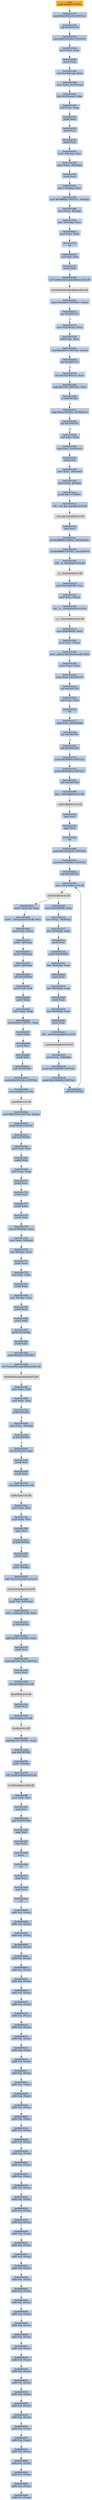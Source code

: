 digraph G {
node[shape=rectangle,style=filled,fillcolor=lightsteelblue,color=lightsteelblue]
bgcolor="transparent"
a0x01003139pushl_0x28UINT8[label="start\npushl $0x28<UINT8>",color="lightgrey",fillcolor="orange"];
a0x0100313bpushl_0x10012c8UINT32[label="0x0100313b\npushl $0x10012c8<UINT32>"];
a0x01003140call_0x01003338[label="0x01003140\ncall 0x01003338"];
a0x01003338pushl_0x100338aUINT32[label="0x01003338\npushl $0x100338a<UINT32>"];
a0x0100333dmovl_fs_0_eax[label="0x0100333d\nmovl %fs:0, %eax"];
a0x01003343pushl_eax[label="0x01003343\npushl %eax"];
a0x01003344movl_0x10esp__eax[label="0x01003344\nmovl 0x10(%esp), %eax"];
a0x01003348movl_ebp_0x10esp_[label="0x01003348\nmovl %ebp, 0x10(%esp)"];
a0x0100334cleal_0x10esp__ebp[label="0x0100334c\nleal 0x10(%esp), %ebp"];
a0x01003350subl_eax_esp[label="0x01003350\nsubl %eax, %esp"];
a0x01003352pushl_ebx[label="0x01003352\npushl %ebx"];
a0x01003353pushl_esi[label="0x01003353\npushl %esi"];
a0x01003354pushl_edi[label="0x01003354\npushl %edi"];
a0x01003355movl__8ebp__eax[label="0x01003355\nmovl -8(%ebp), %eax"];
a0x01003358movl_esp__24ebp_[label="0x01003358\nmovl %esp, -24(%ebp)"];
a0x0100335bpushl_eax[label="0x0100335b\npushl %eax"];
a0x0100335cmovl__4ebp__eax[label="0x0100335c\nmovl -4(%ebp), %eax"];
a0x0100335fmovl_0xffffffffUINT32__4ebp_[label="0x0100335f\nmovl $0xffffffff<UINT32>, -4(%ebp)"];
a0x01003366movl_eax__8ebp_[label="0x01003366\nmovl %eax, -8(%ebp)"];
a0x01003369leal__16ebp__eax[label="0x01003369\nleal -16(%ebp), %eax"];
a0x0100336cmovl_eax_fs_0[label="0x0100336c\nmovl %eax, %fs:0"];
a0x01003372ret[label="0x01003372\nret"];
a0x01003145xorl_edi_edi[label="0x01003145\nxorl %edi, %edi"];
a0x01003147pushl_edi[label="0x01003147\npushl %edi"];
a0x01003148call_GetModuleHandleA_kernel32_dll[label="0x01003148\ncall GetModuleHandleA@kernel32.dll"];
GetModuleHandleA_kernel32_dll[label="GetModuleHandleA@kernel32.dll",color="lightgrey",fillcolor="lightgrey"];
a0x0100314ecmpw_0x5a4dUINT16_eax_[label="0x0100314e\ncmpw $0x5a4d<UINT16>, (%eax)"];
a0x01003153jne_0x01003174[label="0x01003153\njne 0x01003174"];
a0x01003155movl_0x3ceax__ecx[label="0x01003155\nmovl 0x3c(%eax), %ecx"];
a0x01003158addl_eax_ecx[label="0x01003158\naddl %eax, %ecx"];
a0x0100315acmpl_0x4550UINT32_ecx_[label="0x0100315a\ncmpl $0x4550<UINT32>, (%ecx)"];
a0x01003160jne_0x01003174[label="0x01003160\njne 0x01003174"];
a0x01003162movzwl_0x18ecx__eax[label="0x01003162\nmovzwl 0x18(%ecx), %eax"];
a0x01003166cmpl_0x10bUINT32_eax[label="0x01003166\ncmpl $0x10b<UINT32>, %eax"];
a0x0100316bje_0x0100318c[label="0x0100316b\nje 0x0100318c"];
a0x0100318ccmpl_0xeUINT8_0x74ecx_[label="0x0100318c\ncmpl $0xe<UINT8>, 0x74(%ecx)"];
a0x01003190jbe_0x01003174[label="0x01003190\njbe 0x01003174"];
a0x01003192xorl_eax_eax[label="0x01003192\nxorl %eax, %eax"];
a0x01003194cmpl_edi_0xe8ecx_[label="0x01003194\ncmpl %edi, 0xe8(%ecx)"];
a0x0100319asetne_al[label="0x0100319a\nsetne %al"];
a0x0100319dmovl_eax__28ebp_[label="0x0100319d\nmovl %eax, -28(%ebp)"];
a0x010031a0movl_edi__4ebp_[label="0x010031a0\nmovl %edi, -4(%ebp)"];
a0x010031a3pushl_0x1UINT8[label="0x010031a3\npushl $0x1<UINT8>"];
a0x010031a5call___set_app_type_msvcrt_dll[label="0x010031a5\ncall __set_app_type@msvcrt.dll"];
a__set_app_type_msvcrt_dll[label="__set_app_type@msvcrt.dll",color="lightgrey",fillcolor="lightgrey"];
a0x010031abpopl_ecx[label="0x010031ab\npopl %ecx"];
a0x010031acorl_0xffffffffUINT8_0x0100416c[label="0x010031ac\norl $0xffffffff<UINT8>, 0x0100416c"];
a0x010031b3orl_0xffffffffUINT8_0x01004170[label="0x010031b3\norl $0xffffffff<UINT8>, 0x01004170"];
a0x010031bacall___p__fmode_msvcrt_dll[label="0x010031ba\ncall __p__fmode@msvcrt.dll"];
a__p__fmode_msvcrt_dll[label="__p__fmode@msvcrt.dll",color="lightgrey",fillcolor="lightgrey"];
a0x010031c0movl_0x01004100_ecx[label="0x010031c0\nmovl 0x01004100, %ecx"];
a0x010031c6movl_ecx_eax_[label="0x010031c6\nmovl %ecx, (%eax)"];
a0x010031c8call___p__commode_msvcrt_dll[label="0x010031c8\ncall __p__commode@msvcrt.dll"];
a__p__commode_msvcrt_dll[label="__p__commode@msvcrt.dll",color="lightgrey",fillcolor="lightgrey"];
a0x010031cemovl_0x010040fc_ecx[label="0x010031ce\nmovl 0x010040fc, %ecx"];
a0x010031d4movl_ecx_eax_[label="0x010031d4\nmovl %ecx, (%eax)"];
a0x010031d6movl__adjust_fdiv_msvcrt_dll_eax[label="0x010031d6\nmovl _adjust_fdiv@msvcrt.dll, %eax"];
a0x010031dbmovl_eax__eax[label="0x010031db\nmovl (%eax), %eax"];
a0x010031ddmovl_eax_0x01004174[label="0x010031dd\nmovl %eax, 0x01004174"];
a0x010031e2call_0x01003330[label="0x010031e2\ncall 0x01003330"];
a0x01003330xorl_eax_eax[label="0x01003330\nxorl %eax, %eax"];
a0x01003332ret[label="0x01003332\nret"];
a0x010031e7cmpl_edi_0x010040b0[label="0x010031e7\ncmpl %edi, 0x010040b0"];
a0x010031edjne_0x010031fb[label="0x010031ed\njne 0x010031fb"];
a0x010031fbcall_0x01003319[label="0x010031fb\ncall 0x01003319"];
a0x01003319pushl_0x30000UINT32[label="0x01003319\npushl $0x30000<UINT32>"];
a0x0100331epushl_0x10000UINT32[label="0x0100331e\npushl $0x10000<UINT32>"];
a0x01003323call_0x01003396[label="0x01003323\ncall 0x01003396"];
a0x01003396jmp__controlfp_msvcrt_dll[label="0x01003396\njmp _controlfp@msvcrt.dll"];
a_controlfp_msvcrt_dll[label="_controlfp@msvcrt.dll",color="lightgrey",fillcolor="lightgrey"];
a0x01003328popl_ecx[label="0x01003328\npopl %ecx"];
a0x01003329popl_ecx[label="0x01003329\npopl %ecx"];
a0x0100332aret[label="0x0100332a\nret"];
a0x01003200pushl_0x1004010UINT32[label="0x01003200\npushl $0x1004010<UINT32>"];
a0x01003205pushl_0x100400cUINT32[label="0x01003205\npushl $0x100400c<UINT32>"];
a0x0100320acall_0x0100330e[label="0x0100320a\ncall 0x0100330e"];
a0x0100330ejmp__initterm_msvcrt_dll[label="0x0100330e\njmp _initterm@msvcrt.dll"];
a_initterm_msvcrt_dll[label="_initterm@msvcrt.dll",color="lightgrey",fillcolor="lightgrey"];
a0x0100320fmovl_0x010040f8_eax[label="0x0100320f\nmovl 0x010040f8, %eax"];
a0x01003214movl_eax__36ebp_[label="0x01003214\nmovl %eax, -36(%ebp)"];
a0x01003217leal__36ebp__eax[label="0x01003217\nleal -36(%ebp), %eax"];
a0x0100321apushl_eax[label="0x0100321a\npushl %eax"];
a0x0100321bpushl_0x010040f4[label="0x0100321b\npushl 0x010040f4"];
a0x01003221leal__32ebp__eax[label="0x01003221\nleal -32(%ebp), %eax"];
a0x01003224pushl_eax[label="0x01003224\npushl %eax"];
a0x01003225leal__40ebp__eax[label="0x01003225\nleal -40(%ebp), %eax"];
a0x01003228pushl_eax[label="0x01003228\npushl %eax"];
a0x01003229leal__44ebp__eax[label="0x01003229\nleal -44(%ebp), %eax"];
a0x0100322cpushl_eax[label="0x0100322c\npushl %eax"];
a0x0100322dcall___getmainargs_msvcrt_dll[label="0x0100322d\ncall __getmainargs@msvcrt.dll"];
a__getmainargs_msvcrt_dll[label="__getmainargs@msvcrt.dll",color="lightgrey",fillcolor="lightgrey"];
a0x01003233movl_eax__52ebp_[label="0x01003233\nmovl %eax, -52(%ebp)"];
a0x01003236pushl_0x1004008UINT32[label="0x01003236\npushl $0x1004008<UINT32>"];
a0x0100323bpushl_0x1004000UINT32[label="0x0100323b\npushl $0x1004000<UINT32>"];
a0x01003240call_0x0100330e[label="0x01003240\ncall 0x0100330e"];
a0x01003245movl__32ebp__eax[label="0x01003245\nmovl -32(%ebp), %eax"];
a0x01003248movl___initenv_msvcrt_dll_ecx[label="0x01003248\nmovl __initenv@msvcrt.dll, %ecx"];
a0x0100324emovl_eax_ecx_[label="0x0100324e\nmovl %eax, (%ecx)"];
a0x01003250pushl__32ebp_[label="0x01003250\npushl -32(%ebp)"];
a0x01003253pushl__40ebp_[label="0x01003253\npushl -40(%ebp)"];
a0x01003256pushl__44ebp_[label="0x01003256\npushl -44(%ebp)"];
a0x01003259call_0x01002b5f[label="0x01003259\ncall 0x01002b5f"];
a0x01002b5fmovl_edi_edi[label="0x01002b5f\nmovl %edi, %edi"];
a0x01002b61pushl_ebp[label="0x01002b61\npushl %ebp"];
a0x01002b62movl_esp_ebp[label="0x01002b62\nmovl %esp, %ebp"];
a0x01002b64subl_0x50UINT8_esp[label="0x01002b64\nsubl $0x50<UINT8>, %esp"];
a0x01002b67pushl_ebx[label="0x01002b67\npushl %ebx"];
a0x01002b68pushl_esi[label="0x01002b68\npushl %esi"];
a0x01002b69pushl_edi[label="0x01002b69\npushl %edi"];
a0x01002b6acall_0x010019b3[label="0x01002b6a\ncall 0x010019b3"];
a0x010019b3pushl_0x100118cUINT32[label="0x010019b3\npushl $0x100118c<UINT32>"];
a0x010019b8call_printf_msvcrt_dll[label="0x010019b8\ncall printf@msvcrt.dll"];
printf_msvcrt_dll[label="printf@msvcrt.dll",color="lightgrey",fillcolor="lightgrey"];
a0x010019bemovl_0x2716UINT32_esp_[label="0x010019be\nmovl $0x2716<UINT32>, (%esp)"];
a0x010019c5pushl_0x0UINT8[label="0x010019c5\npushl $0x0<UINT8>"];
a0x010019c7call_0x0100156c[label="0x010019c7\ncall 0x0100156c"];
a0x0100156cmovl_edi_edi[label="0x0100156c\nmovl %edi, %edi"];
a0x0100156epushl_ebp[label="0x0100156e\npushl %ebp"];
a0x0100156fmovl_esp_ebp[label="0x0100156f\nmovl %esp, %ebp"];
a0x01001571pushl_ecx[label="0x01001571\npushl %ecx"];
a0x01001572pushl_ecx[label="0x01001572\npushl %ecx"];
a0x01001573pushl_ebx[label="0x01001573\npushl %ebx"];
a0x01001574pushl_edi[label="0x01001574\npushl %edi"];
a0x01001575leal_0x10ebp__eax[label="0x01001575\nleal 0x10(%ebp), %eax"];
a0x01001578movl_eax__8ebp_[label="0x01001578\nmovl %eax, -8(%ebp)"];
a0x0100157bleal__8ebp__eax[label="0x0100157b\nleal -8(%ebp), %eax"];
a0x0100157epushl_eax[label="0x0100157e\npushl %eax"];
a0x0100157fxorl_ebx_ebx[label="0x0100157f\nxorl %ebx, %ebx"];
a0x01001581pushl_ebx[label="0x01001581\npushl %ebx"];
a0x01001582leal__4ebp__eax[label="0x01001582\nleal -4(%ebp), %eax"];
a0x01001585pushl_eax[label="0x01001585\npushl %eax"];
a0x01001586pushl_ebx[label="0x01001586\npushl %ebx"];
a0x01001587pushl_0xcebp_[label="0x01001587\npushl 0xc(%ebp)"];
a0x0100158apushl_ebx[label="0x0100158a\npushl %ebx"];
a0x0100158bpushl_0x900UINT32[label="0x0100158b\npushl $0x900<UINT32>"];
a0x01001590call_FormatMessageA_kernel32_dll[label="0x01001590\ncall FormatMessageA@kernel32.dll"];
FormatMessageA_kernel32_dll[label="FormatMessageA@kernel32.dll",color="lightgrey",fillcolor="lightgrey"];
a0x01001596movl_eax_edi[label="0x01001596\nmovl %eax, %edi"];
a0x01001598cmpl_ebx_edi[label="0x01001598\ncmpl %ebx, %edi"];
a0x0100159aje_0x01001604[label="0x0100159a\nje 0x01001604"];
a0x0100159ccmpl_ebx__4ebp_[label="0x0100159c\ncmpl %ebx, -4(%ebp)"];
a0x0100159fje_0x01001604[label="0x0100159f\nje 0x01001604"];
a0x010015a1leal_0x1edi__eax[label="0x010015a1\nleal 0x1(%edi), %eax"];
a0x010015a4pushl_esi[label="0x010015a4\npushl %esi"];
a0x010015a5pushl_eax[label="0x010015a5\npushl %eax"];
a0x010015a6call_malloc_msvcrt_dll[label="0x010015a6\ncall malloc@msvcrt.dll"];
malloc_msvcrt_dll[label="malloc@msvcrt.dll",color="lightgrey",fillcolor="lightgrey"];
a0x010015acmovl_eax_esi[label="0x010015ac\nmovl %eax, %esi"];
a0x010015aecmpl_ebx_esi[label="0x010015ae\ncmpl %ebx, %esi"];
a0x010015b0popl_ecx[label="0x010015b0\npopl %ecx"];
a0x010015b1je_0x010015e8[label="0x010015b1\nje 0x010015e8"];
a0x010015b3pushl_esi[label="0x010015b3\npushl %esi"];
a0x010015b4pushl__4ebp_[label="0x010015b4\npushl -4(%ebp)"];
a0x010015b7call_CharToOemA_user32_dll[label="0x010015b7\ncall CharToOemA@user32.dll"];
CharToOemA_user32_dll[label="CharToOemA@user32.dll",color="lightgrey",fillcolor="lightgrey"];
a0x010015bdcmpb_bl_0x8ebp_[label="0x010015bd\ncmpb %bl, 0x8(%ebp)"];
a0x010015c0movl__iob_msvcrt_dll_eax[label="0x010015c0\nmovl _iob@msvcrt.dll, %eax"];
a0x010015c5je_0x010015cc[label="0x010015c5\nje 0x010015cc"];
a0x010015ccaddl_0x20UINT8_eax[label="0x010015cc\naddl $0x20<UINT8>, %eax"];
a0x010015cfpushl_esi[label="0x010015cf\npushl %esi"];
a0x010015d0pushl_0x1001164UINT32[label="0x010015d0\npushl $0x1001164<UINT32>"];
a0x010015d5pushl_eax[label="0x010015d5\npushl %eax"];
a0x010015d6call_fprintf_msvcrt_dll[label="0x010015d6\ncall fprintf@msvcrt.dll"];
fprintf_msvcrt_dll[label="fprintf@msvcrt.dll",color="lightgrey",fillcolor="lightgrey"];
a0x010015dcpushl_esi[label="0x010015dc\npushl %esi"];
a0x010015ddcall_free_msvcrt_dll[label="0x010015dd\ncall free@msvcrt.dll"];
free_msvcrt_dll[label="free@msvcrt.dll",color="lightgrey",fillcolor="lightgrey"];
a0x010015e3addl_0x10UINT8_esp[label="0x010015e3\naddl $0x10<UINT8>, %esp"];
a0x010015e6jmp_0x010015f6[label="0x010015e6\njmp 0x010015f6"];
a0x010015f6pushl__4ebp_[label="0x010015f6\npushl -4(%ebp)"];
a0x010015f9call_LocalFree_kernel32_dll[label="0x010015f9\ncall LocalFree@kernel32.dll"];
LocalFree_kernel32_dll[label="LocalFree@kernel32.dll",color="lightgrey",fillcolor="lightgrey"];
a0x010015ffmovl_edi_eax[label="0x010015ff\nmovl %edi, %eax"];
a0x01001601popl_esi[label="0x01001601\npopl %esi"];
a0x01001602jmp_0x01001606[label="0x01001602\njmp 0x01001606"];
a0x01001606popl_edi[label="0x01001606\npopl %edi"];
a0x01001607popl_ebx[label="0x01001607\npopl %ebx"];
a0x01001608leave_[label="0x01001608\nleave "];
a0x01001609ret[label="0x01001609\nret"];
a0x010019ccpopl_ecx[label="0x010019cc\npopl %ecx"];
a0x010019cdpopl_ecx[label="0x010019cd\npopl %ecx"];
a0x010019ceret[label="0x010019ce\nret"];
a0x00000000addb_al_eax_[label="0x00000000\naddb %al, (%eax)"];
a0x00000002addb_al_eax_[label="0x00000002\naddb %al, (%eax)"];
a0x00000004addb_al_eax_[label="0x00000004\naddb %al, (%eax)"];
a0x00000006addb_al_eax_[label="0x00000006\naddb %al, (%eax)"];
a0x00000008addb_al_eax_[label="0x00000008\naddb %al, (%eax)"];
a0x0000000aaddb_al_eax_[label="0x0000000a\naddb %al, (%eax)"];
a0x0000000caddb_al_eax_[label="0x0000000c\naddb %al, (%eax)"];
a0x0000000eaddb_al_eax_[label="0x0000000e\naddb %al, (%eax)"];
a0x00000010addb_al_eax_[label="0x00000010\naddb %al, (%eax)"];
a0x00000012addb_al_eax_[label="0x00000012\naddb %al, (%eax)"];
a0x00000014addb_al_eax_[label="0x00000014\naddb %al, (%eax)"];
a0x00000016addb_al_eax_[label="0x00000016\naddb %al, (%eax)"];
a0x00000018addb_al_eax_[label="0x00000018\naddb %al, (%eax)"];
a0x0000001aaddb_al_eax_[label="0x0000001a\naddb %al, (%eax)"];
a0x0000001caddb_al_eax_[label="0x0000001c\naddb %al, (%eax)"];
a0x0000001eaddb_al_eax_[label="0x0000001e\naddb %al, (%eax)"];
a0x00000020addb_al_eax_[label="0x00000020\naddb %al, (%eax)"];
a0x00000022addb_al_eax_[label="0x00000022\naddb %al, (%eax)"];
a0x00000024addb_al_eax_[label="0x00000024\naddb %al, (%eax)"];
a0x00000026addb_al_eax_[label="0x00000026\naddb %al, (%eax)"];
a0x00000028addb_al_eax_[label="0x00000028\naddb %al, (%eax)"];
a0x0000002aaddb_al_eax_[label="0x0000002a\naddb %al, (%eax)"];
a0x0000002caddb_al_eax_[label="0x0000002c\naddb %al, (%eax)"];
a0x0000002eaddb_al_eax_[label="0x0000002e\naddb %al, (%eax)"];
a0x00000030addb_al_eax_[label="0x00000030\naddb %al, (%eax)"];
a0x00000032addb_al_eax_[label="0x00000032\naddb %al, (%eax)"];
a0x00000034addb_al_eax_[label="0x00000034\naddb %al, (%eax)"];
a0x00000036addb_al_eax_[label="0x00000036\naddb %al, (%eax)"];
a0x00000038addb_al_eax_[label="0x00000038\naddb %al, (%eax)"];
a0x0000003aaddb_al_eax_[label="0x0000003a\naddb %al, (%eax)"];
a0x0000003caddb_al_eax_[label="0x0000003c\naddb %al, (%eax)"];
a0x0000003eaddb_al_eax_[label="0x0000003e\naddb %al, (%eax)"];
a0x00000040addb_al_eax_[label="0x00000040\naddb %al, (%eax)"];
a0x00000042addb_al_eax_[label="0x00000042\naddb %al, (%eax)"];
a0x00000044addb_al_eax_[label="0x00000044\naddb %al, (%eax)"];
a0x00000046addb_al_eax_[label="0x00000046\naddb %al, (%eax)"];
a0x00000048addb_al_eax_[label="0x00000048\naddb %al, (%eax)"];
a0x0000004aaddb_al_eax_[label="0x0000004a\naddb %al, (%eax)"];
a0x0000004caddb_al_eax_[label="0x0000004c\naddb %al, (%eax)"];
a0x0000004eaddb_al_eax_[label="0x0000004e\naddb %al, (%eax)"];
a0x00000050addb_al_eax_[label="0x00000050\naddb %al, (%eax)"];
a0x00000052addb_al_eax_[label="0x00000052\naddb %al, (%eax)"];
a0x00000054addb_al_eax_[label="0x00000054\naddb %al, (%eax)"];
a0x00000056addb_al_eax_[label="0x00000056\naddb %al, (%eax)"];
a0x00000058addb_al_eax_[label="0x00000058\naddb %al, (%eax)"];
a0x0000005aaddb_al_eax_[label="0x0000005a\naddb %al, (%eax)"];
a0x0000005caddb_al_eax_[label="0x0000005c\naddb %al, (%eax)"];
a0x0000005eaddb_al_eax_[label="0x0000005e\naddb %al, (%eax)"];
a0x00000060addb_al_eax_[label="0x00000060\naddb %al, (%eax)"];
a0x00000062addb_al_eax_[label="0x00000062\naddb %al, (%eax)"];
a0x00000064addb_al_eax_[label="0x00000064\naddb %al, (%eax)"];
a0x00000066addb_al_eax_[label="0x00000066\naddb %al, (%eax)"];
a0x01003139pushl_0x28UINT8 -> a0x0100313bpushl_0x10012c8UINT32 [color="#000000"];
a0x0100313bpushl_0x10012c8UINT32 -> a0x01003140call_0x01003338 [color="#000000"];
a0x01003140call_0x01003338 -> a0x01003338pushl_0x100338aUINT32 [color="#000000"];
a0x01003338pushl_0x100338aUINT32 -> a0x0100333dmovl_fs_0_eax [color="#000000"];
a0x0100333dmovl_fs_0_eax -> a0x01003343pushl_eax [color="#000000"];
a0x01003343pushl_eax -> a0x01003344movl_0x10esp__eax [color="#000000"];
a0x01003344movl_0x10esp__eax -> a0x01003348movl_ebp_0x10esp_ [color="#000000"];
a0x01003348movl_ebp_0x10esp_ -> a0x0100334cleal_0x10esp__ebp [color="#000000"];
a0x0100334cleal_0x10esp__ebp -> a0x01003350subl_eax_esp [color="#000000"];
a0x01003350subl_eax_esp -> a0x01003352pushl_ebx [color="#000000"];
a0x01003352pushl_ebx -> a0x01003353pushl_esi [color="#000000"];
a0x01003353pushl_esi -> a0x01003354pushl_edi [color="#000000"];
a0x01003354pushl_edi -> a0x01003355movl__8ebp__eax [color="#000000"];
a0x01003355movl__8ebp__eax -> a0x01003358movl_esp__24ebp_ [color="#000000"];
a0x01003358movl_esp__24ebp_ -> a0x0100335bpushl_eax [color="#000000"];
a0x0100335bpushl_eax -> a0x0100335cmovl__4ebp__eax [color="#000000"];
a0x0100335cmovl__4ebp__eax -> a0x0100335fmovl_0xffffffffUINT32__4ebp_ [color="#000000"];
a0x0100335fmovl_0xffffffffUINT32__4ebp_ -> a0x01003366movl_eax__8ebp_ [color="#000000"];
a0x01003366movl_eax__8ebp_ -> a0x01003369leal__16ebp__eax [color="#000000"];
a0x01003369leal__16ebp__eax -> a0x0100336cmovl_eax_fs_0 [color="#000000"];
a0x0100336cmovl_eax_fs_0 -> a0x01003372ret [color="#000000"];
a0x01003372ret -> a0x01003145xorl_edi_edi [color="#000000"];
a0x01003145xorl_edi_edi -> a0x01003147pushl_edi [color="#000000"];
a0x01003147pushl_edi -> a0x01003148call_GetModuleHandleA_kernel32_dll [color="#000000"];
a0x01003148call_GetModuleHandleA_kernel32_dll -> GetModuleHandleA_kernel32_dll [color="#000000"];
GetModuleHandleA_kernel32_dll -> a0x0100314ecmpw_0x5a4dUINT16_eax_ [color="#000000"];
a0x0100314ecmpw_0x5a4dUINT16_eax_ -> a0x01003153jne_0x01003174 [color="#000000"];
a0x01003153jne_0x01003174 -> a0x01003155movl_0x3ceax__ecx [color="#000000",label="F"];
a0x01003155movl_0x3ceax__ecx -> a0x01003158addl_eax_ecx [color="#000000"];
a0x01003158addl_eax_ecx -> a0x0100315acmpl_0x4550UINT32_ecx_ [color="#000000"];
a0x0100315acmpl_0x4550UINT32_ecx_ -> a0x01003160jne_0x01003174 [color="#000000"];
a0x01003160jne_0x01003174 -> a0x01003162movzwl_0x18ecx__eax [color="#000000",label="F"];
a0x01003162movzwl_0x18ecx__eax -> a0x01003166cmpl_0x10bUINT32_eax [color="#000000"];
a0x01003166cmpl_0x10bUINT32_eax -> a0x0100316bje_0x0100318c [color="#000000"];
a0x0100316bje_0x0100318c -> a0x0100318ccmpl_0xeUINT8_0x74ecx_ [color="#000000",label="T"];
a0x0100318ccmpl_0xeUINT8_0x74ecx_ -> a0x01003190jbe_0x01003174 [color="#000000"];
a0x01003190jbe_0x01003174 -> a0x01003192xorl_eax_eax [color="#000000",label="F"];
a0x01003192xorl_eax_eax -> a0x01003194cmpl_edi_0xe8ecx_ [color="#000000"];
a0x01003194cmpl_edi_0xe8ecx_ -> a0x0100319asetne_al [color="#000000"];
a0x0100319asetne_al -> a0x0100319dmovl_eax__28ebp_ [color="#000000"];
a0x0100319dmovl_eax__28ebp_ -> a0x010031a0movl_edi__4ebp_ [color="#000000"];
a0x010031a0movl_edi__4ebp_ -> a0x010031a3pushl_0x1UINT8 [color="#000000"];
a0x010031a3pushl_0x1UINT8 -> a0x010031a5call___set_app_type_msvcrt_dll [color="#000000"];
a0x010031a5call___set_app_type_msvcrt_dll -> a__set_app_type_msvcrt_dll [color="#000000"];
a__set_app_type_msvcrt_dll -> a0x010031abpopl_ecx [color="#000000"];
a0x010031abpopl_ecx -> a0x010031acorl_0xffffffffUINT8_0x0100416c [color="#000000"];
a0x010031acorl_0xffffffffUINT8_0x0100416c -> a0x010031b3orl_0xffffffffUINT8_0x01004170 [color="#000000"];
a0x010031b3orl_0xffffffffUINT8_0x01004170 -> a0x010031bacall___p__fmode_msvcrt_dll [color="#000000"];
a0x010031bacall___p__fmode_msvcrt_dll -> a__p__fmode_msvcrt_dll [color="#000000"];
a__p__fmode_msvcrt_dll -> a0x010031c0movl_0x01004100_ecx [color="#000000"];
a0x010031c0movl_0x01004100_ecx -> a0x010031c6movl_ecx_eax_ [color="#000000"];
a0x010031c6movl_ecx_eax_ -> a0x010031c8call___p__commode_msvcrt_dll [color="#000000"];
a0x010031c8call___p__commode_msvcrt_dll -> a__p__commode_msvcrt_dll [color="#000000"];
a__p__commode_msvcrt_dll -> a0x010031cemovl_0x010040fc_ecx [color="#000000"];
a0x010031cemovl_0x010040fc_ecx -> a0x010031d4movl_ecx_eax_ [color="#000000"];
a0x010031d4movl_ecx_eax_ -> a0x010031d6movl__adjust_fdiv_msvcrt_dll_eax [color="#000000"];
a0x010031d6movl__adjust_fdiv_msvcrt_dll_eax -> a0x010031dbmovl_eax__eax [color="#000000"];
a0x010031dbmovl_eax__eax -> a0x010031ddmovl_eax_0x01004174 [color="#000000"];
a0x010031ddmovl_eax_0x01004174 -> a0x010031e2call_0x01003330 [color="#000000"];
a0x010031e2call_0x01003330 -> a0x01003330xorl_eax_eax [color="#000000"];
a0x01003330xorl_eax_eax -> a0x01003332ret [color="#000000"];
a0x01003332ret -> a0x010031e7cmpl_edi_0x010040b0 [color="#000000"];
a0x010031e7cmpl_edi_0x010040b0 -> a0x010031edjne_0x010031fb [color="#000000"];
a0x010031edjne_0x010031fb -> a0x010031fbcall_0x01003319 [color="#000000",label="T"];
a0x010031fbcall_0x01003319 -> a0x01003319pushl_0x30000UINT32 [color="#000000"];
a0x01003319pushl_0x30000UINT32 -> a0x0100331epushl_0x10000UINT32 [color="#000000"];
a0x0100331epushl_0x10000UINT32 -> a0x01003323call_0x01003396 [color="#000000"];
a0x01003323call_0x01003396 -> a0x01003396jmp__controlfp_msvcrt_dll [color="#000000"];
a0x01003396jmp__controlfp_msvcrt_dll -> a_controlfp_msvcrt_dll [color="#000000"];
a_controlfp_msvcrt_dll -> a0x01003328popl_ecx [color="#000000"];
a0x01003328popl_ecx -> a0x01003329popl_ecx [color="#000000"];
a0x01003329popl_ecx -> a0x0100332aret [color="#000000"];
a0x0100332aret -> a0x01003200pushl_0x1004010UINT32 [color="#000000"];
a0x01003200pushl_0x1004010UINT32 -> a0x01003205pushl_0x100400cUINT32 [color="#000000"];
a0x01003205pushl_0x100400cUINT32 -> a0x0100320acall_0x0100330e [color="#000000"];
a0x0100320acall_0x0100330e -> a0x0100330ejmp__initterm_msvcrt_dll [color="#000000"];
a0x0100330ejmp__initterm_msvcrt_dll -> a_initterm_msvcrt_dll [color="#000000"];
a_initterm_msvcrt_dll -> a0x0100320fmovl_0x010040f8_eax [color="#000000"];
a0x0100320fmovl_0x010040f8_eax -> a0x01003214movl_eax__36ebp_ [color="#000000"];
a0x01003214movl_eax__36ebp_ -> a0x01003217leal__36ebp__eax [color="#000000"];
a0x01003217leal__36ebp__eax -> a0x0100321apushl_eax [color="#000000"];
a0x0100321apushl_eax -> a0x0100321bpushl_0x010040f4 [color="#000000"];
a0x0100321bpushl_0x010040f4 -> a0x01003221leal__32ebp__eax [color="#000000"];
a0x01003221leal__32ebp__eax -> a0x01003224pushl_eax [color="#000000"];
a0x01003224pushl_eax -> a0x01003225leal__40ebp__eax [color="#000000"];
a0x01003225leal__40ebp__eax -> a0x01003228pushl_eax [color="#000000"];
a0x01003228pushl_eax -> a0x01003229leal__44ebp__eax [color="#000000"];
a0x01003229leal__44ebp__eax -> a0x0100322cpushl_eax [color="#000000"];
a0x0100322cpushl_eax -> a0x0100322dcall___getmainargs_msvcrt_dll [color="#000000"];
a0x0100322dcall___getmainargs_msvcrt_dll -> a__getmainargs_msvcrt_dll [color="#000000"];
a__getmainargs_msvcrt_dll -> a0x01003233movl_eax__52ebp_ [color="#000000"];
a0x01003233movl_eax__52ebp_ -> a0x01003236pushl_0x1004008UINT32 [color="#000000"];
a0x01003236pushl_0x1004008UINT32 -> a0x0100323bpushl_0x1004000UINT32 [color="#000000"];
a0x0100323bpushl_0x1004000UINT32 -> a0x01003240call_0x0100330e [color="#000000"];
a0x01003240call_0x0100330e -> a0x0100330ejmp__initterm_msvcrt_dll [color="#000000"];
a_initterm_msvcrt_dll -> a0x01003245movl__32ebp__eax [color="#000000"];
a0x01003245movl__32ebp__eax -> a0x01003248movl___initenv_msvcrt_dll_ecx [color="#000000"];
a0x01003248movl___initenv_msvcrt_dll_ecx -> a0x0100324emovl_eax_ecx_ [color="#000000"];
a0x0100324emovl_eax_ecx_ -> a0x01003250pushl__32ebp_ [color="#000000"];
a0x01003250pushl__32ebp_ -> a0x01003253pushl__40ebp_ [color="#000000"];
a0x01003253pushl__40ebp_ -> a0x01003256pushl__44ebp_ [color="#000000"];
a0x01003256pushl__44ebp_ -> a0x01003259call_0x01002b5f [color="#000000"];
a0x01003259call_0x01002b5f -> a0x01002b5fmovl_edi_edi [color="#000000"];
a0x01002b5fmovl_edi_edi -> a0x01002b61pushl_ebp [color="#000000"];
a0x01002b61pushl_ebp -> a0x01002b62movl_esp_ebp [color="#000000"];
a0x01002b62movl_esp_ebp -> a0x01002b64subl_0x50UINT8_esp [color="#000000"];
a0x01002b64subl_0x50UINT8_esp -> a0x01002b67pushl_ebx [color="#000000"];
a0x01002b67pushl_ebx -> a0x01002b68pushl_esi [color="#000000"];
a0x01002b68pushl_esi -> a0x01002b69pushl_edi [color="#000000"];
a0x01002b69pushl_edi -> a0x01002b6acall_0x010019b3 [color="#000000"];
a0x01002b6acall_0x010019b3 -> a0x010019b3pushl_0x100118cUINT32 [color="#000000"];
a0x010019b3pushl_0x100118cUINT32 -> a0x010019b8call_printf_msvcrt_dll [color="#000000"];
a0x010019b8call_printf_msvcrt_dll -> printf_msvcrt_dll [color="#000000"];
printf_msvcrt_dll -> a0x010019bemovl_0x2716UINT32_esp_ [color="#000000"];
a0x010019bemovl_0x2716UINT32_esp_ -> a0x010019c5pushl_0x0UINT8 [color="#000000"];
a0x010019c5pushl_0x0UINT8 -> a0x010019c7call_0x0100156c [color="#000000"];
a0x010019c7call_0x0100156c -> a0x0100156cmovl_edi_edi [color="#000000"];
a0x0100156cmovl_edi_edi -> a0x0100156epushl_ebp [color="#000000"];
a0x0100156epushl_ebp -> a0x0100156fmovl_esp_ebp [color="#000000"];
a0x0100156fmovl_esp_ebp -> a0x01001571pushl_ecx [color="#000000"];
a0x01001571pushl_ecx -> a0x01001572pushl_ecx [color="#000000"];
a0x01001572pushl_ecx -> a0x01001573pushl_ebx [color="#000000"];
a0x01001573pushl_ebx -> a0x01001574pushl_edi [color="#000000"];
a0x01001574pushl_edi -> a0x01001575leal_0x10ebp__eax [color="#000000"];
a0x01001575leal_0x10ebp__eax -> a0x01001578movl_eax__8ebp_ [color="#000000"];
a0x01001578movl_eax__8ebp_ -> a0x0100157bleal__8ebp__eax [color="#000000"];
a0x0100157bleal__8ebp__eax -> a0x0100157epushl_eax [color="#000000"];
a0x0100157epushl_eax -> a0x0100157fxorl_ebx_ebx [color="#000000"];
a0x0100157fxorl_ebx_ebx -> a0x01001581pushl_ebx [color="#000000"];
a0x01001581pushl_ebx -> a0x01001582leal__4ebp__eax [color="#000000"];
a0x01001582leal__4ebp__eax -> a0x01001585pushl_eax [color="#000000"];
a0x01001585pushl_eax -> a0x01001586pushl_ebx [color="#000000"];
a0x01001586pushl_ebx -> a0x01001587pushl_0xcebp_ [color="#000000"];
a0x01001587pushl_0xcebp_ -> a0x0100158apushl_ebx [color="#000000"];
a0x0100158apushl_ebx -> a0x0100158bpushl_0x900UINT32 [color="#000000"];
a0x0100158bpushl_0x900UINT32 -> a0x01001590call_FormatMessageA_kernel32_dll [color="#000000"];
a0x01001590call_FormatMessageA_kernel32_dll -> FormatMessageA_kernel32_dll [color="#000000"];
FormatMessageA_kernel32_dll -> a0x01001596movl_eax_edi [color="#000000"];
a0x01001596movl_eax_edi -> a0x01001598cmpl_ebx_edi [color="#000000"];
a0x01001598cmpl_ebx_edi -> a0x0100159aje_0x01001604 [color="#000000"];
a0x0100159aje_0x01001604 -> a0x0100159ccmpl_ebx__4ebp_ [color="#000000",label="F"];
a0x0100159ccmpl_ebx__4ebp_ -> a0x0100159fje_0x01001604 [color="#000000"];
a0x0100159fje_0x01001604 -> a0x010015a1leal_0x1edi__eax [color="#000000",label="F"];
a0x010015a1leal_0x1edi__eax -> a0x010015a4pushl_esi [color="#000000"];
a0x010015a4pushl_esi -> a0x010015a5pushl_eax [color="#000000"];
a0x010015a5pushl_eax -> a0x010015a6call_malloc_msvcrt_dll [color="#000000"];
a0x010015a6call_malloc_msvcrt_dll -> malloc_msvcrt_dll [color="#000000"];
malloc_msvcrt_dll -> a0x010015acmovl_eax_esi [color="#000000"];
a0x010015acmovl_eax_esi -> a0x010015aecmpl_ebx_esi [color="#000000"];
a0x010015aecmpl_ebx_esi -> a0x010015b0popl_ecx [color="#000000"];
a0x010015b0popl_ecx -> a0x010015b1je_0x010015e8 [color="#000000"];
a0x010015b1je_0x010015e8 -> a0x010015b3pushl_esi [color="#000000",label="F"];
a0x010015b3pushl_esi -> a0x010015b4pushl__4ebp_ [color="#000000"];
a0x010015b4pushl__4ebp_ -> a0x010015b7call_CharToOemA_user32_dll [color="#000000"];
a0x010015b7call_CharToOemA_user32_dll -> CharToOemA_user32_dll [color="#000000"];
CharToOemA_user32_dll -> a0x010015bdcmpb_bl_0x8ebp_ [color="#000000"];
a0x010015bdcmpb_bl_0x8ebp_ -> a0x010015c0movl__iob_msvcrt_dll_eax [color="#000000"];
a0x010015c0movl__iob_msvcrt_dll_eax -> a0x010015c5je_0x010015cc [color="#000000"];
a0x010015c5je_0x010015cc -> a0x010015ccaddl_0x20UINT8_eax [color="#000000",label="T"];
a0x010015ccaddl_0x20UINT8_eax -> a0x010015cfpushl_esi [color="#000000"];
a0x010015cfpushl_esi -> a0x010015d0pushl_0x1001164UINT32 [color="#000000"];
a0x010015d0pushl_0x1001164UINT32 -> a0x010015d5pushl_eax [color="#000000"];
a0x010015d5pushl_eax -> a0x010015d6call_fprintf_msvcrt_dll [color="#000000"];
a0x010015d6call_fprintf_msvcrt_dll -> fprintf_msvcrt_dll [color="#000000"];
fprintf_msvcrt_dll -> a0x010015dcpushl_esi [color="#000000"];
a0x010015dcpushl_esi -> a0x010015ddcall_free_msvcrt_dll [color="#000000"];
a0x010015ddcall_free_msvcrt_dll -> free_msvcrt_dll [color="#000000"];
free_msvcrt_dll -> a0x010015e3addl_0x10UINT8_esp [color="#000000"];
a0x010015e3addl_0x10UINT8_esp -> a0x010015e6jmp_0x010015f6 [color="#000000"];
a0x010015e6jmp_0x010015f6 -> a0x010015f6pushl__4ebp_ [color="#000000"];
a0x010015f6pushl__4ebp_ -> a0x010015f9call_LocalFree_kernel32_dll [color="#000000"];
a0x010015f9call_LocalFree_kernel32_dll -> LocalFree_kernel32_dll [color="#000000"];
LocalFree_kernel32_dll -> a0x010015ffmovl_edi_eax [color="#000000"];
a0x010015ffmovl_edi_eax -> a0x01001601popl_esi [color="#000000"];
a0x01001601popl_esi -> a0x01001602jmp_0x01001606 [color="#000000"];
a0x01001602jmp_0x01001606 -> a0x01001606popl_edi [color="#000000"];
a0x01001606popl_edi -> a0x01001607popl_ebx [color="#000000"];
a0x01001607popl_ebx -> a0x01001608leave_ [color="#000000"];
a0x01001608leave_ -> a0x01001609ret [color="#000000"];
a0x01001609ret -> a0x010019ccpopl_ecx [color="#000000"];
a0x010019ccpopl_ecx -> a0x010019cdpopl_ecx [color="#000000"];
a0x010019cdpopl_ecx -> a0x010019ceret [color="#000000"];
a0x010019ceret -> a0x00000000addb_al_eax_ [color="#000000"];
a0x00000000addb_al_eax_ -> a0x00000002addb_al_eax_ [color="#000000"];
a0x00000002addb_al_eax_ -> a0x00000004addb_al_eax_ [color="#000000"];
a0x00000004addb_al_eax_ -> a0x00000006addb_al_eax_ [color="#000000"];
a0x00000006addb_al_eax_ -> a0x00000008addb_al_eax_ [color="#000000"];
a0x00000008addb_al_eax_ -> a0x0000000aaddb_al_eax_ [color="#000000"];
a0x0000000aaddb_al_eax_ -> a0x0000000caddb_al_eax_ [color="#000000"];
a0x0000000caddb_al_eax_ -> a0x0000000eaddb_al_eax_ [color="#000000"];
a0x0000000eaddb_al_eax_ -> a0x00000010addb_al_eax_ [color="#000000"];
a0x00000010addb_al_eax_ -> a0x00000012addb_al_eax_ [color="#000000"];
a0x00000012addb_al_eax_ -> a0x00000014addb_al_eax_ [color="#000000"];
a0x00000014addb_al_eax_ -> a0x00000016addb_al_eax_ [color="#000000"];
a0x00000016addb_al_eax_ -> a0x00000018addb_al_eax_ [color="#000000"];
a0x00000018addb_al_eax_ -> a0x0000001aaddb_al_eax_ [color="#000000"];
a0x0000001aaddb_al_eax_ -> a0x0000001caddb_al_eax_ [color="#000000"];
a0x0000001caddb_al_eax_ -> a0x0000001eaddb_al_eax_ [color="#000000"];
a0x0000001eaddb_al_eax_ -> a0x00000020addb_al_eax_ [color="#000000"];
a0x00000020addb_al_eax_ -> a0x00000022addb_al_eax_ [color="#000000"];
a0x00000022addb_al_eax_ -> a0x00000024addb_al_eax_ [color="#000000"];
a0x00000024addb_al_eax_ -> a0x00000026addb_al_eax_ [color="#000000"];
a0x00000026addb_al_eax_ -> a0x00000028addb_al_eax_ [color="#000000"];
a0x00000028addb_al_eax_ -> a0x0000002aaddb_al_eax_ [color="#000000"];
a0x0000002aaddb_al_eax_ -> a0x0000002caddb_al_eax_ [color="#000000"];
a0x0000002caddb_al_eax_ -> a0x0000002eaddb_al_eax_ [color="#000000"];
a0x0000002eaddb_al_eax_ -> a0x00000030addb_al_eax_ [color="#000000"];
a0x00000030addb_al_eax_ -> a0x00000032addb_al_eax_ [color="#000000"];
a0x00000032addb_al_eax_ -> a0x00000034addb_al_eax_ [color="#000000"];
a0x00000034addb_al_eax_ -> a0x00000036addb_al_eax_ [color="#000000"];
a0x00000036addb_al_eax_ -> a0x00000038addb_al_eax_ [color="#000000"];
a0x00000038addb_al_eax_ -> a0x0000003aaddb_al_eax_ [color="#000000"];
a0x0000003aaddb_al_eax_ -> a0x0000003caddb_al_eax_ [color="#000000"];
a0x0000003caddb_al_eax_ -> a0x0000003eaddb_al_eax_ [color="#000000"];
a0x0000003eaddb_al_eax_ -> a0x00000040addb_al_eax_ [color="#000000"];
a0x00000040addb_al_eax_ -> a0x00000042addb_al_eax_ [color="#000000"];
a0x00000042addb_al_eax_ -> a0x00000044addb_al_eax_ [color="#000000"];
a0x00000044addb_al_eax_ -> a0x00000046addb_al_eax_ [color="#000000"];
a0x00000046addb_al_eax_ -> a0x00000048addb_al_eax_ [color="#000000"];
a0x00000048addb_al_eax_ -> a0x0000004aaddb_al_eax_ [color="#000000"];
a0x0000004aaddb_al_eax_ -> a0x0000004caddb_al_eax_ [color="#000000"];
a0x0000004caddb_al_eax_ -> a0x0000004eaddb_al_eax_ [color="#000000"];
a0x0000004eaddb_al_eax_ -> a0x00000050addb_al_eax_ [color="#000000"];
a0x00000050addb_al_eax_ -> a0x00000052addb_al_eax_ [color="#000000"];
a0x00000052addb_al_eax_ -> a0x00000054addb_al_eax_ [color="#000000"];
a0x00000054addb_al_eax_ -> a0x00000056addb_al_eax_ [color="#000000"];
a0x00000056addb_al_eax_ -> a0x00000058addb_al_eax_ [color="#000000"];
a0x00000058addb_al_eax_ -> a0x0000005aaddb_al_eax_ [color="#000000"];
a0x0000005aaddb_al_eax_ -> a0x0000005caddb_al_eax_ [color="#000000"];
a0x0000005caddb_al_eax_ -> a0x0000005eaddb_al_eax_ [color="#000000"];
a0x0000005eaddb_al_eax_ -> a0x00000060addb_al_eax_ [color="#000000"];
a0x00000060addb_al_eax_ -> a0x00000062addb_al_eax_ [color="#000000"];
a0x00000062addb_al_eax_ -> a0x00000064addb_al_eax_ [color="#000000"];
a0x00000064addb_al_eax_ -> a0x00000066addb_al_eax_ [color="#000000"];
}
